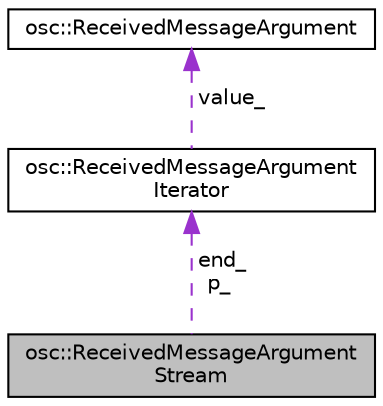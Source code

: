 digraph "osc::ReceivedMessageArgumentStream"
{
 // LATEX_PDF_SIZE
  edge [fontname="Helvetica",fontsize="10",labelfontname="Helvetica",labelfontsize="10"];
  node [fontname="Helvetica",fontsize="10",shape=record];
  Node1 [label="osc::ReceivedMessageArgument\lStream",height=0.2,width=0.4,color="black", fillcolor="grey75", style="filled", fontcolor="black",tooltip=" "];
  Node2 -> Node1 [dir="back",color="darkorchid3",fontsize="10",style="dashed",label=" end_\np_" ,fontname="Helvetica"];
  Node2 [label="osc::ReceivedMessageArgument\lIterator",height=0.2,width=0.4,color="black", fillcolor="white", style="filled",URL="$classosc_1_1ReceivedMessageArgumentIterator.html",tooltip=" "];
  Node3 -> Node2 [dir="back",color="darkorchid3",fontsize="10",style="dashed",label=" value_" ,fontname="Helvetica"];
  Node3 [label="osc::ReceivedMessageArgument",height=0.2,width=0.4,color="black", fillcolor="white", style="filled",URL="$classosc_1_1ReceivedMessageArgument.html",tooltip=" "];
}
